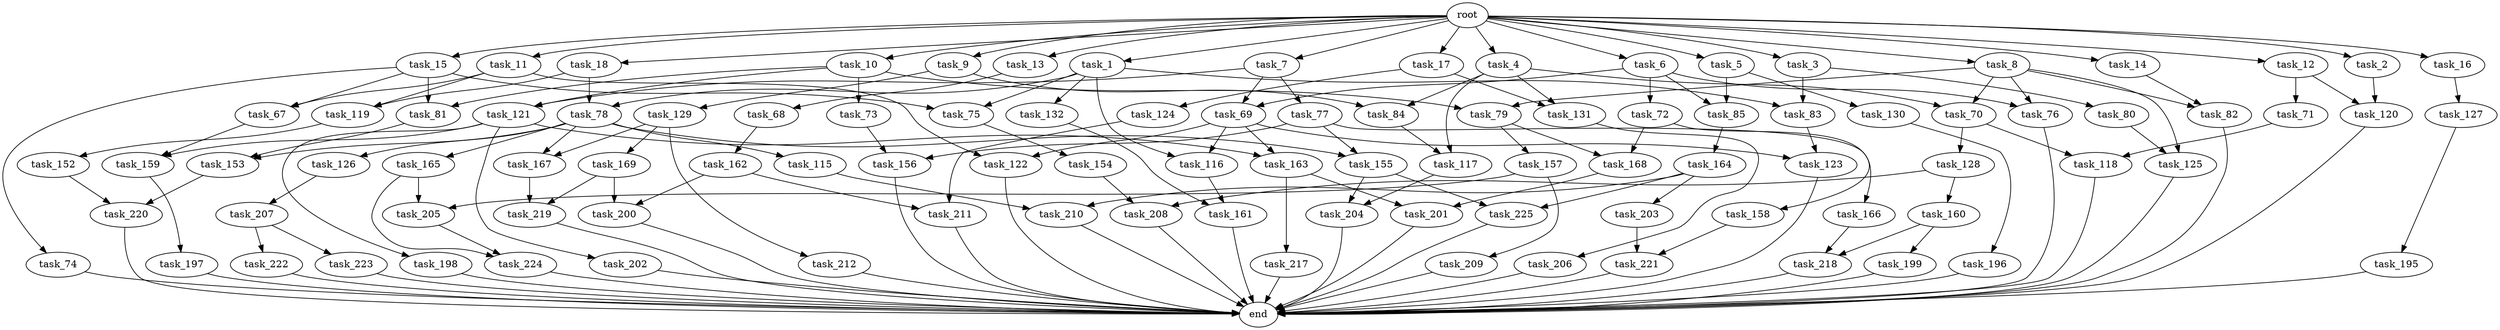digraph G {
  task_116 [size="1279900254208.000000"];
  task_163 [size="635655159808.000000"];
  task_15 [size="1024.000000"];
  task_118 [size="1099511627776.000000"];
  task_169 [size="309237645312.000000"];
  task_207 [size="214748364800.000000"];
  task_153 [size="292057776128.000000"];
  end [size="0.000000"];
  task_7 [size="1024.000000"];
  task_128 [size="549755813888.000000"];
  task_119 [size="455266533376.000000"];
  task_220 [size="687194767360.000000"];
  task_166 [size="549755813888.000000"];
  task_79 [size="1717986918400.000000"];
  task_75 [size="1168231104512.000000"];
  task_154 [size="77309411328.000000"];
  task_204 [size="249108103168.000000"];
  task_117 [size="498216206336.000000"];
  task_155 [size="627065225216.000000"];
  task_9 [size="1024.000000"];
  task_196 [size="214748364800.000000"];
  task_74 [size="309237645312.000000"];
  task_131 [size="292057776128.000000"];
  task_121 [size="1717986918400.000000"];
  task_164 [size="214748364800.000000"];
  task_217 [size="214748364800.000000"];
  task_130 [size="858993459200.000000"];
  task_73 [size="858993459200.000000"];
  task_77 [size="858993459200.000000"];
  task_85 [size="1554778161152.000000"];
  task_18 [size="1024.000000"];
  task_159 [size="635655159808.000000"];
  task_212 [size="309237645312.000000"];
  task_68 [size="549755813888.000000"];
  task_82 [size="1168231104512.000000"];
  task_115 [size="77309411328.000000"];
  task_206 [size="858993459200.000000"];
  task_160 [size="34359738368.000000"];
  task_11 [size="1024.000000"];
  task_83 [size="1279900254208.000000"];
  task_167 [size="386547056640.000000"];
  task_125 [size="1717986918400.000000"];
  task_1 [size="1024.000000"];
  task_78 [size="1279900254208.000000"];
  task_157 [size="420906795008.000000"];
  task_156 [size="858993459200.000000"];
  task_210 [size="292057776128.000000"];
  task_201 [size="429496729600.000000"];
  task_69 [size="1554778161152.000000"];
  task_225 [size="292057776128.000000"];
  task_162 [size="34359738368.000000"];
  task_202 [size="214748364800.000000"];
  task_80 [size="420906795008.000000"];
  task_123 [size="498216206336.000000"];
  task_168 [size="1279900254208.000000"];
  task_205 [size="687194767360.000000"];
  task_127 [size="549755813888.000000"];
  task_161 [size="429496729600.000000"];
  task_195 [size="858993459200.000000"];
  task_3 [size="1024.000000"];
  task_129 [size="214748364800.000000"];
  task_4 [size="1024.000000"];
  task_10 [size="1024.000000"];
  task_81 [size="1168231104512.000000"];
  task_70 [size="936302870528.000000"];
  task_71 [size="77309411328.000000"];
  task_67 [size="343597383680.000000"];
  task_14 [size="1024.000000"];
  task_132 [size="858993459200.000000"];
  task_12 [size="1024.000000"];
  task_13 [size="1024.000000"];
  task_223 [size="549755813888.000000"];
  task_126 [size="77309411328.000000"];
  task_158 [size="858993459200.000000"];
  task_5 [size="1024.000000"];
  task_203 [size="77309411328.000000"];
  task_6 [size="1024.000000"];
  task_219 [size="970662608896.000000"];
  task_124 [size="214748364800.000000"];
  task_2 [size="1024.000000"];
  task_209 [size="549755813888.000000"];
  task_84 [size="292057776128.000000"];
  task_221 [size="214748364800.000000"];
  task_198 [size="214748364800.000000"];
  task_72 [size="695784701952.000000"];
  task_211 [size="1408749273088.000000"];
  task_17 [size="1024.000000"];
  task_76 [size="1554778161152.000000"];
  task_165 [size="77309411328.000000"];
  task_120 [size="936302870528.000000"];
  task_200 [size="1099511627776.000000"];
  root [size="0.000000"];
  task_197 [size="77309411328.000000"];
  task_208 [size="455266533376.000000"];
  task_8 [size="1024.000000"];
  task_16 [size="1024.000000"];
  task_199 [size="858993459200.000000"];
  task_152 [size="695784701952.000000"];
  task_218 [size="893353197568.000000"];
  task_222 [size="549755813888.000000"];
  task_122 [size="455266533376.000000"];
  task_224 [size="274877906944.000000"];

  task_116 -> task_161 [size="209715200.000000"];
  task_163 -> task_201 [size="209715200.000000"];
  task_163 -> task_217 [size="209715200.000000"];
  task_15 -> task_75 [size="301989888.000000"];
  task_15 -> task_81 [size="301989888.000000"];
  task_15 -> task_67 [size="301989888.000000"];
  task_15 -> task_74 [size="301989888.000000"];
  task_118 -> end [size="1.000000"];
  task_169 -> task_200 [size="536870912.000000"];
  task_169 -> task_219 [size="536870912.000000"];
  task_207 -> task_223 [size="536870912.000000"];
  task_207 -> task_222 [size="536870912.000000"];
  task_153 -> task_220 [size="134217728.000000"];
  task_7 -> task_77 [size="838860800.000000"];
  task_7 -> task_121 [size="838860800.000000"];
  task_7 -> task_69 [size="838860800.000000"];
  task_128 -> task_160 [size="33554432.000000"];
  task_128 -> task_208 [size="33554432.000000"];
  task_119 -> task_152 [size="679477248.000000"];
  task_220 -> end [size="1.000000"];
  task_166 -> task_218 [size="33554432.000000"];
  task_79 -> task_168 [size="411041792.000000"];
  task_79 -> task_157 [size="411041792.000000"];
  task_75 -> task_154 [size="75497472.000000"];
  task_154 -> task_208 [size="411041792.000000"];
  task_204 -> end [size="1.000000"];
  task_117 -> task_204 [size="33554432.000000"];
  task_155 -> task_225 [size="209715200.000000"];
  task_155 -> task_204 [size="209715200.000000"];
  task_9 -> task_129 [size="209715200.000000"];
  task_9 -> task_84 [size="209715200.000000"];
  task_196 -> end [size="1.000000"];
  task_74 -> end [size="1.000000"];
  task_131 -> task_206 [size="838860800.000000"];
  task_121 -> task_163 [size="209715200.000000"];
  task_121 -> task_159 [size="209715200.000000"];
  task_121 -> task_202 [size="209715200.000000"];
  task_121 -> task_198 [size="209715200.000000"];
  task_164 -> task_210 [size="75497472.000000"];
  task_164 -> task_225 [size="75497472.000000"];
  task_164 -> task_203 [size="75497472.000000"];
  task_217 -> end [size="1.000000"];
  task_130 -> task_196 [size="209715200.000000"];
  task_73 -> task_156 [size="301989888.000000"];
  task_77 -> task_156 [size="536870912.000000"];
  task_77 -> task_166 [size="536870912.000000"];
  task_77 -> task_155 [size="536870912.000000"];
  task_85 -> task_164 [size="209715200.000000"];
  task_18 -> task_119 [size="411041792.000000"];
  task_18 -> task_78 [size="411041792.000000"];
  task_159 -> task_197 [size="75497472.000000"];
  task_212 -> end [size="1.000000"];
  task_68 -> task_162 [size="33554432.000000"];
  task_82 -> end [size="1.000000"];
  task_115 -> task_210 [size="209715200.000000"];
  task_206 -> end [size="1.000000"];
  task_160 -> task_199 [size="838860800.000000"];
  task_160 -> task_218 [size="838860800.000000"];
  task_11 -> task_119 [size="33554432.000000"];
  task_11 -> task_67 [size="33554432.000000"];
  task_11 -> task_122 [size="33554432.000000"];
  task_83 -> task_123 [size="75497472.000000"];
  task_167 -> task_219 [size="411041792.000000"];
  task_125 -> end [size="1.000000"];
  task_1 -> task_75 [size="838860800.000000"];
  task_1 -> task_116 [size="838860800.000000"];
  task_1 -> task_83 [size="838860800.000000"];
  task_1 -> task_78 [size="838860800.000000"];
  task_1 -> task_132 [size="838860800.000000"];
  task_78 -> task_126 [size="75497472.000000"];
  task_78 -> task_155 [size="75497472.000000"];
  task_78 -> task_165 [size="75497472.000000"];
  task_78 -> task_153 [size="75497472.000000"];
  task_78 -> task_167 [size="75497472.000000"];
  task_78 -> task_115 [size="75497472.000000"];
  task_157 -> task_209 [size="536870912.000000"];
  task_157 -> task_205 [size="536870912.000000"];
  task_156 -> end [size="1.000000"];
  task_210 -> end [size="1.000000"];
  task_201 -> end [size="1.000000"];
  task_69 -> task_116 [size="411041792.000000"];
  task_69 -> task_123 [size="411041792.000000"];
  task_69 -> task_122 [size="411041792.000000"];
  task_69 -> task_163 [size="411041792.000000"];
  task_225 -> end [size="1.000000"];
  task_162 -> task_200 [size="536870912.000000"];
  task_162 -> task_211 [size="536870912.000000"];
  task_202 -> end [size="1.000000"];
  task_80 -> task_125 [size="838860800.000000"];
  task_123 -> end [size="1.000000"];
  task_168 -> task_201 [size="209715200.000000"];
  task_205 -> task_224 [size="134217728.000000"];
  task_127 -> task_195 [size="838860800.000000"];
  task_161 -> end [size="1.000000"];
  task_195 -> end [size="1.000000"];
  task_3 -> task_83 [size="411041792.000000"];
  task_3 -> task_80 [size="411041792.000000"];
  task_129 -> task_212 [size="301989888.000000"];
  task_129 -> task_167 [size="301989888.000000"];
  task_129 -> task_169 [size="301989888.000000"];
  task_4 -> task_131 [size="75497472.000000"];
  task_4 -> task_117 [size="75497472.000000"];
  task_4 -> task_70 [size="75497472.000000"];
  task_4 -> task_84 [size="75497472.000000"];
  task_10 -> task_81 [size="838860800.000000"];
  task_10 -> task_73 [size="838860800.000000"];
  task_10 -> task_79 [size="838860800.000000"];
  task_10 -> task_121 [size="838860800.000000"];
  task_81 -> task_153 [size="209715200.000000"];
  task_70 -> task_118 [size="536870912.000000"];
  task_70 -> task_128 [size="536870912.000000"];
  task_71 -> task_118 [size="536870912.000000"];
  task_67 -> task_159 [size="411041792.000000"];
  task_14 -> task_82 [size="301989888.000000"];
  task_132 -> task_161 [size="209715200.000000"];
  task_12 -> task_120 [size="75497472.000000"];
  task_12 -> task_71 [size="75497472.000000"];
  task_13 -> task_68 [size="536870912.000000"];
  task_223 -> end [size="1.000000"];
  task_126 -> task_207 [size="209715200.000000"];
  task_158 -> task_221 [size="75497472.000000"];
  task_5 -> task_130 [size="838860800.000000"];
  task_5 -> task_85 [size="838860800.000000"];
  task_203 -> task_221 [size="134217728.000000"];
  task_6 -> task_69 [size="679477248.000000"];
  task_6 -> task_76 [size="679477248.000000"];
  task_6 -> task_72 [size="679477248.000000"];
  task_6 -> task_85 [size="679477248.000000"];
  task_219 -> end [size="1.000000"];
  task_124 -> task_211 [size="838860800.000000"];
  task_2 -> task_120 [size="838860800.000000"];
  task_209 -> end [size="1.000000"];
  task_84 -> task_117 [size="411041792.000000"];
  task_221 -> end [size="1.000000"];
  task_198 -> end [size="1.000000"];
  task_72 -> task_158 [size="838860800.000000"];
  task_72 -> task_168 [size="838860800.000000"];
  task_211 -> end [size="1.000000"];
  task_17 -> task_131 [size="209715200.000000"];
  task_17 -> task_124 [size="209715200.000000"];
  task_76 -> end [size="1.000000"];
  task_165 -> task_224 [size="134217728.000000"];
  task_165 -> task_205 [size="134217728.000000"];
  task_120 -> end [size="1.000000"];
  task_200 -> end [size="1.000000"];
  root -> task_13 [size="1.000000"];
  root -> task_17 [size="1.000000"];
  root -> task_3 [size="1.000000"];
  root -> task_4 [size="1.000000"];
  root -> task_11 [size="1.000000"];
  root -> task_15 [size="1.000000"];
  root -> task_10 [size="1.000000"];
  root -> task_6 [size="1.000000"];
  root -> task_9 [size="1.000000"];
  root -> task_16 [size="1.000000"];
  root -> task_8 [size="1.000000"];
  root -> task_18 [size="1.000000"];
  root -> task_1 [size="1.000000"];
  root -> task_5 [size="1.000000"];
  root -> task_7 [size="1.000000"];
  root -> task_2 [size="1.000000"];
  root -> task_14 [size="1.000000"];
  root -> task_12 [size="1.000000"];
  task_197 -> end [size="1.000000"];
  task_208 -> end [size="1.000000"];
  task_8 -> task_125 [size="838860800.000000"];
  task_8 -> task_79 [size="838860800.000000"];
  task_8 -> task_76 [size="838860800.000000"];
  task_8 -> task_70 [size="838860800.000000"];
  task_8 -> task_82 [size="838860800.000000"];
  task_16 -> task_127 [size="536870912.000000"];
  task_199 -> end [size="1.000000"];
  task_152 -> task_220 [size="536870912.000000"];
  task_218 -> end [size="1.000000"];
  task_222 -> end [size="1.000000"];
  task_122 -> end [size="1.000000"];
  task_224 -> end [size="1.000000"];
}
